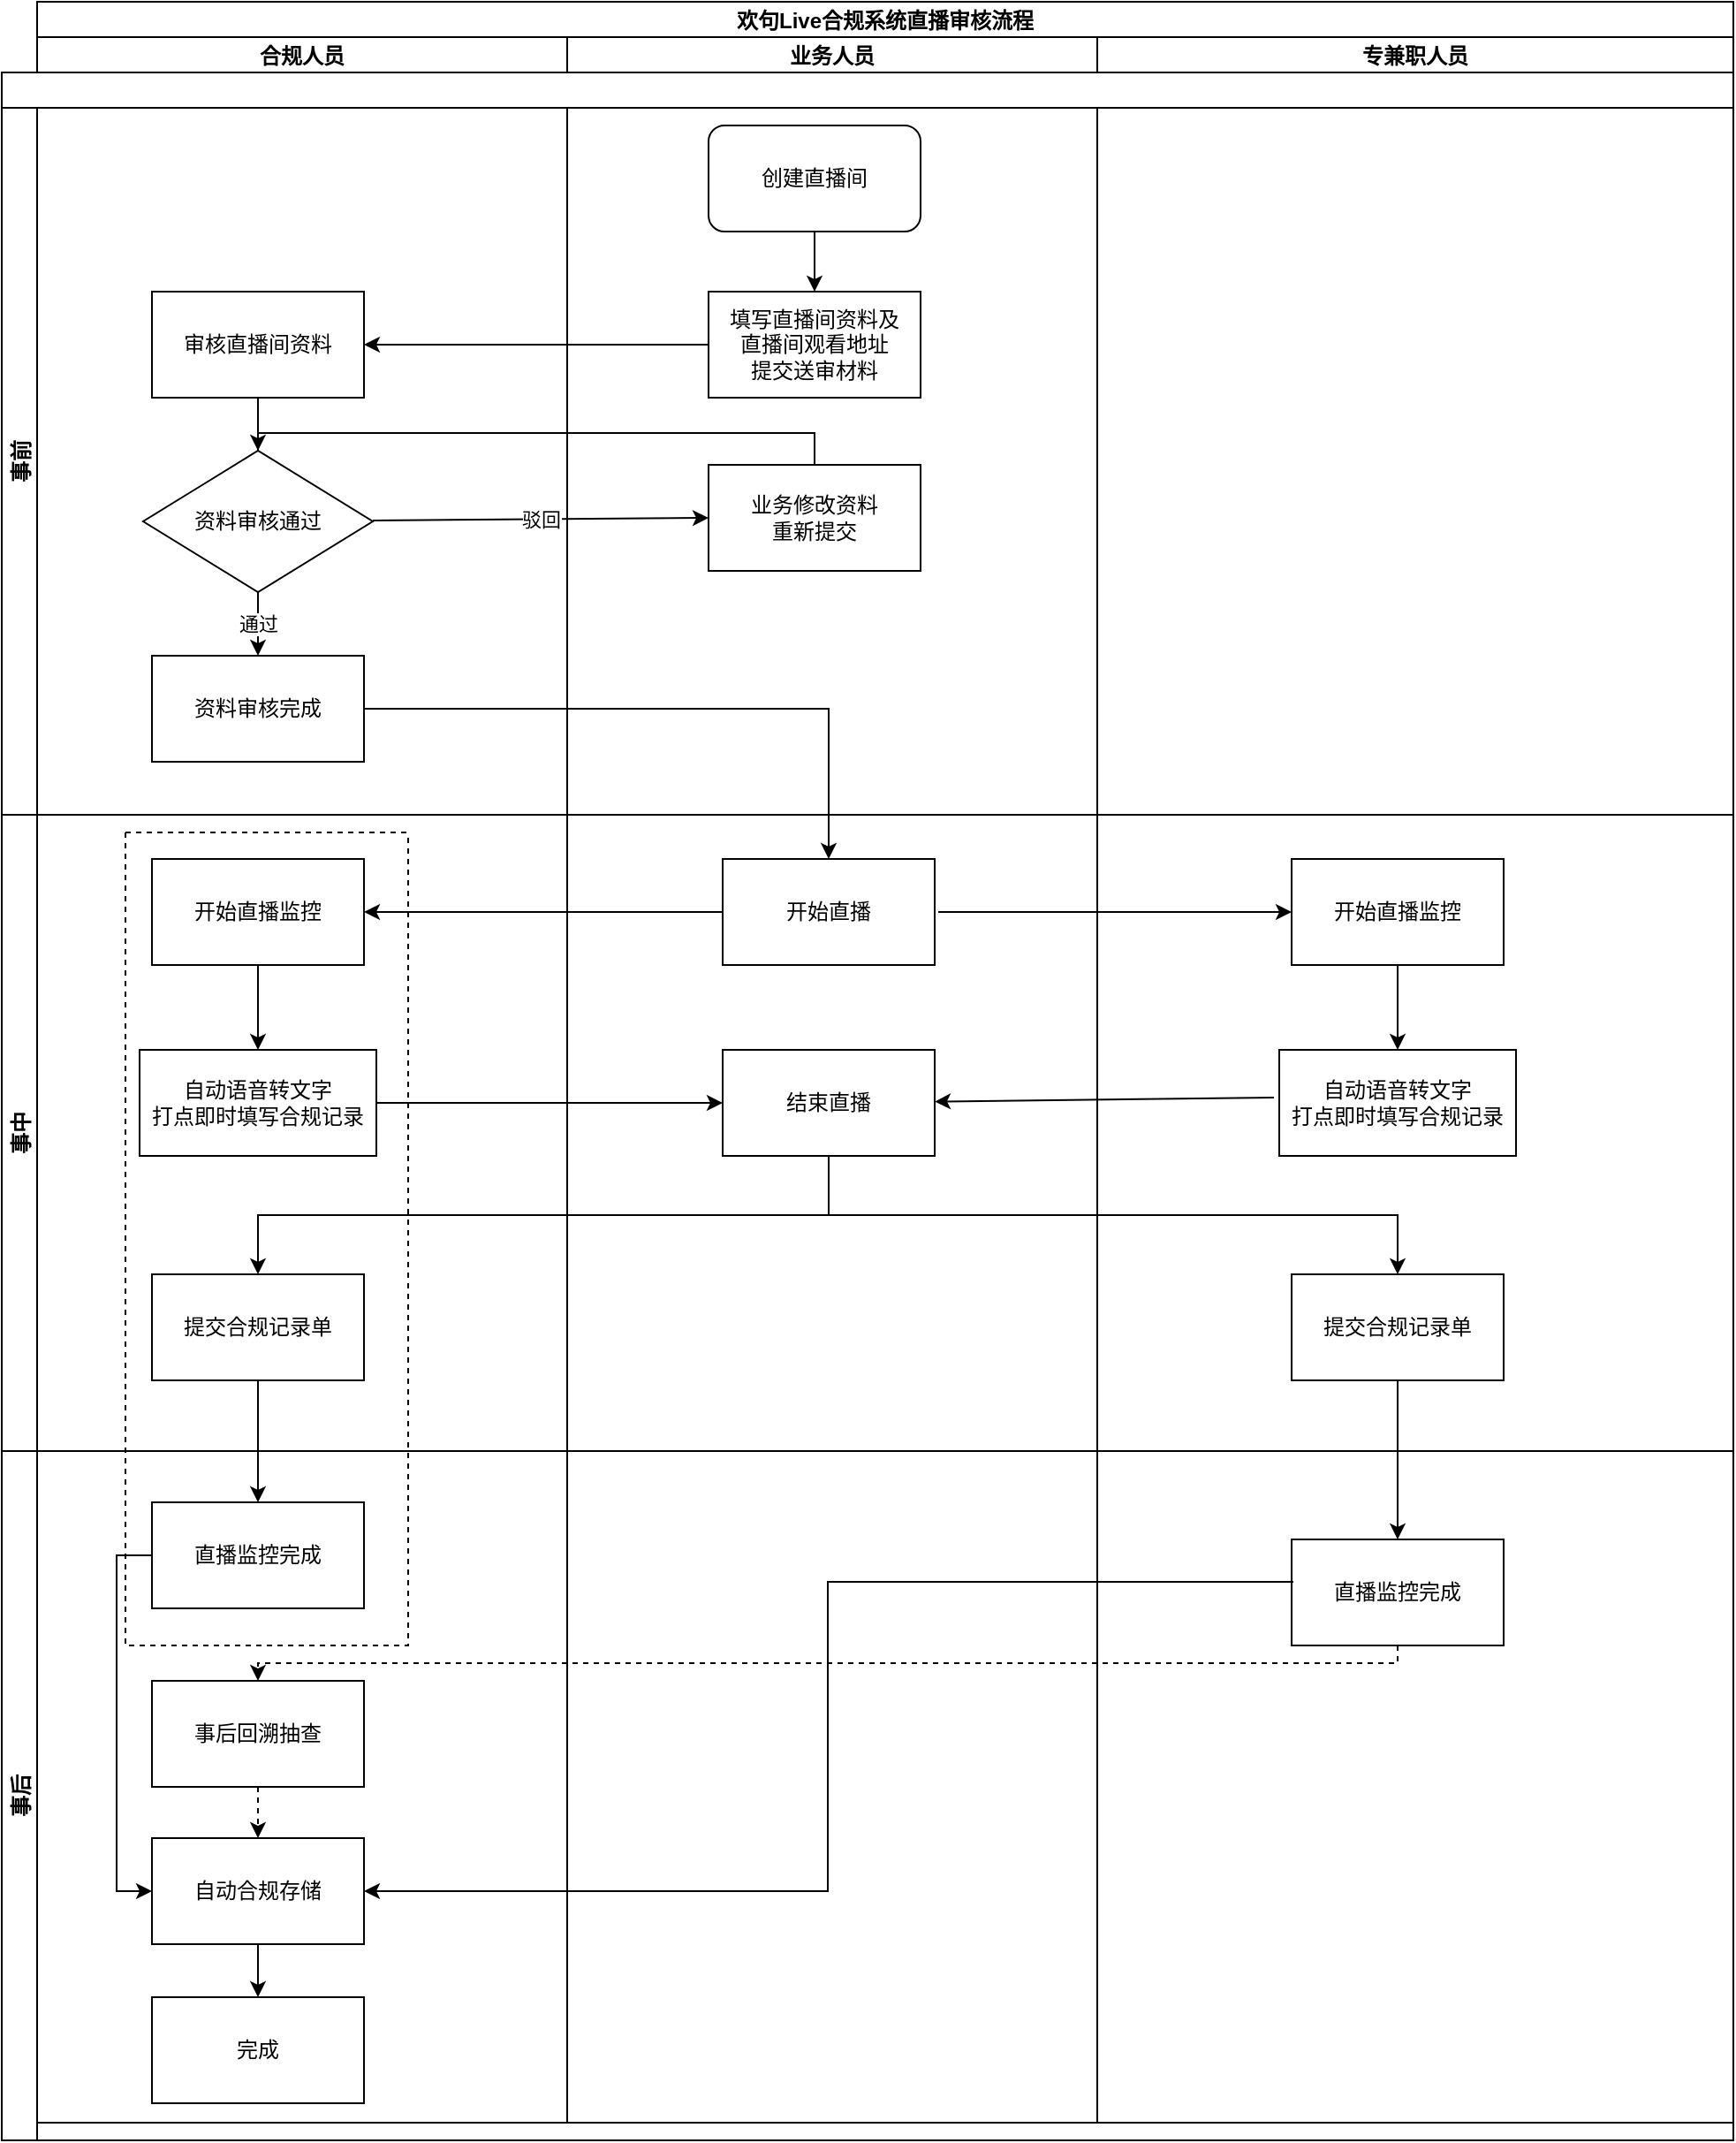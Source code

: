 <mxfile version="16.3.0" type="github">
  <diagram id="C5RBs43oDa-KdzZeNtuy" name="Page-1">
    <mxGraphModel dx="1422" dy="747" grid="1" gridSize="10" guides="1" tooltips="1" connect="1" arrows="1" fold="1" page="1" pageScale="1" pageWidth="827" pageHeight="1169" math="0" shadow="0">
      <root>
        <mxCell id="WIyWlLk6GJQsqaUBKTNV-0" />
        <mxCell id="WIyWlLk6GJQsqaUBKTNV-1" parent="WIyWlLk6GJQsqaUBKTNV-0" />
        <mxCell id="Dk4qvVHgBjQkyUk6zHHB-32" value="欢句Live合规系统直播审核流程" style="swimlane;childLayout=stackLayout;resizeParent=1;resizeParentMax=0;startSize=20;" vertex="1" parent="WIyWlLk6GJQsqaUBKTNV-1">
          <mxGeometry x="210" y="70" width="960" height="1200" as="geometry" />
        </mxCell>
        <mxCell id="Dk4qvVHgBjQkyUk6zHHB-33" value="合规人员" style="swimlane;startSize=20;" vertex="1" parent="Dk4qvVHgBjQkyUk6zHHB-32">
          <mxGeometry y="20" width="300" height="1180" as="geometry" />
        </mxCell>
        <mxCell id="Dk4qvVHgBjQkyUk6zHHB-90" value="直播监控完成" style="whiteSpace=wrap;html=1;rounded=1;arcSize=0;" vertex="1" parent="Dk4qvVHgBjQkyUk6zHHB-33">
          <mxGeometry x="65" y="829" width="120" height="60" as="geometry" />
        </mxCell>
        <mxCell id="Dk4qvVHgBjQkyUk6zHHB-34" value="业务人员" style="swimlane;startSize=20;" vertex="1" parent="Dk4qvVHgBjQkyUk6zHHB-32">
          <mxGeometry x="300" y="20" width="300" height="1180" as="geometry" />
        </mxCell>
        <mxCell id="Dk4qvVHgBjQkyUk6zHHB-35" value="专兼职人员" style="swimlane;startSize=20;" vertex="1" parent="Dk4qvVHgBjQkyUk6zHHB-32">
          <mxGeometry x="600" y="20" width="360" height="1180" as="geometry" />
        </mxCell>
        <mxCell id="Dk4qvVHgBjQkyUk6zHHB-40" value="" style="swimlane;childLayout=stackLayout;resizeParent=1;resizeParentMax=0;horizontal=1;startSize=20;horizontalStack=0;" vertex="1" parent="Dk4qvVHgBjQkyUk6zHHB-35">
          <mxGeometry x="-620" y="20" width="980" height="1170" as="geometry" />
        </mxCell>
        <mxCell id="Dk4qvVHgBjQkyUk6zHHB-41" value="事前" style="swimlane;startSize=20;horizontal=0;" vertex="1" parent="Dk4qvVHgBjQkyUk6zHHB-40">
          <mxGeometry y="20" width="980" height="400" as="geometry" />
        </mxCell>
        <mxCell id="Dk4qvVHgBjQkyUk6zHHB-54" style="edgeStyle=orthogonalEdgeStyle;rounded=0;orthogonalLoop=1;jettySize=auto;html=1;exitX=0.5;exitY=1;exitDx=0;exitDy=0;entryX=0.5;entryY=0;entryDx=0;entryDy=0;" edge="1" parent="Dk4qvVHgBjQkyUk6zHHB-41" source="Dk4qvVHgBjQkyUk6zHHB-47" target="Dk4qvVHgBjQkyUk6zHHB-48">
          <mxGeometry relative="1" as="geometry" />
        </mxCell>
        <mxCell id="Dk4qvVHgBjQkyUk6zHHB-47" value="创建直播间" style="rounded=1;whiteSpace=wrap;html=1;" vertex="1" parent="Dk4qvVHgBjQkyUk6zHHB-41">
          <mxGeometry x="400" y="10" width="120" height="60" as="geometry" />
        </mxCell>
        <mxCell id="Dk4qvVHgBjQkyUk6zHHB-48" value="填写直播间资料及&lt;br&gt;直播间观看地址&lt;br&gt;提交送审材料" style="whiteSpace=wrap;html=1;rounded=0;" vertex="1" parent="Dk4qvVHgBjQkyUk6zHHB-41">
          <mxGeometry x="400" y="104" width="120" height="60" as="geometry" />
        </mxCell>
        <mxCell id="Dk4qvVHgBjQkyUk6zHHB-49" value="审核直播间资料" style="whiteSpace=wrap;html=1;rounded=1;arcSize=0;" vertex="1" parent="Dk4qvVHgBjQkyUk6zHHB-41">
          <mxGeometry x="85" y="104" width="120" height="60" as="geometry" />
        </mxCell>
        <mxCell id="Dk4qvVHgBjQkyUk6zHHB-50" value="业务修改资料&lt;br&gt;重新提交" style="whiteSpace=wrap;html=1;rounded=1;arcSize=0;" vertex="1" parent="Dk4qvVHgBjQkyUk6zHHB-41">
          <mxGeometry x="400" y="202" width="120" height="60" as="geometry" />
        </mxCell>
        <mxCell id="Dk4qvVHgBjQkyUk6zHHB-55" value="资料审核通过" style="rhombus;whiteSpace=wrap;html=1;rounded=1;arcSize=0;" vertex="1" parent="Dk4qvVHgBjQkyUk6zHHB-41">
          <mxGeometry x="80" y="194" width="130" height="80" as="geometry" />
        </mxCell>
        <mxCell id="Dk4qvVHgBjQkyUk6zHHB-56" value="资料审核完成" style="whiteSpace=wrap;html=1;rounded=1;arcSize=0;" vertex="1" parent="Dk4qvVHgBjQkyUk6zHHB-41">
          <mxGeometry x="85" y="310" width="120" height="60" as="geometry" />
        </mxCell>
        <mxCell id="Dk4qvVHgBjQkyUk6zHHB-129" value="" style="endArrow=classic;html=1;rounded=0;exitX=0;exitY=0.5;exitDx=0;exitDy=0;entryX=1;entryY=0.5;entryDx=0;entryDy=0;" edge="1" parent="Dk4qvVHgBjQkyUk6zHHB-41" source="Dk4qvVHgBjQkyUk6zHHB-48" target="Dk4qvVHgBjQkyUk6zHHB-49">
          <mxGeometry width="50" height="50" relative="1" as="geometry">
            <mxPoint x="320" y="159" as="sourcePoint" />
            <mxPoint x="370" y="109" as="targetPoint" />
          </mxGeometry>
        </mxCell>
        <mxCell id="Dk4qvVHgBjQkyUk6zHHB-131" value="" style="endArrow=classic;html=1;rounded=0;exitX=0.5;exitY=1;exitDx=0;exitDy=0;entryX=0.5;entryY=0;entryDx=0;entryDy=0;" edge="1" parent="Dk4qvVHgBjQkyUk6zHHB-41" source="Dk4qvVHgBjQkyUk6zHHB-49" target="Dk4qvVHgBjQkyUk6zHHB-55">
          <mxGeometry width="50" height="50" relative="1" as="geometry">
            <mxPoint x="260" y="270" as="sourcePoint" />
            <mxPoint x="310" y="220" as="targetPoint" />
          </mxGeometry>
        </mxCell>
        <mxCell id="Dk4qvVHgBjQkyUk6zHHB-178" value="驳回" style="endArrow=classic;html=1;rounded=0;entryX=0;entryY=0.5;entryDx=0;entryDy=0;" edge="1" parent="Dk4qvVHgBjQkyUk6zHHB-41" target="Dk4qvVHgBjQkyUk6zHHB-50">
          <mxGeometry relative="1" as="geometry">
            <mxPoint x="210" y="233.5" as="sourcePoint" />
            <mxPoint x="370" y="233.5" as="targetPoint" />
          </mxGeometry>
        </mxCell>
        <mxCell id="Dk4qvVHgBjQkyUk6zHHB-179" value="驳回" style="edgeLabel;resizable=0;html=1;align=center;verticalAlign=middle;dashed=1;" connectable="0" vertex="1" parent="Dk4qvVHgBjQkyUk6zHHB-178">
          <mxGeometry relative="1" as="geometry" />
        </mxCell>
        <mxCell id="Dk4qvVHgBjQkyUk6zHHB-185" value="" style="endArrow=classic;html=1;rounded=0;entryX=0.5;entryY=0;entryDx=0;entryDy=0;exitX=0.5;exitY=1;exitDx=0;exitDy=0;" edge="1" parent="Dk4qvVHgBjQkyUk6zHHB-41" source="Dk4qvVHgBjQkyUk6zHHB-55" target="Dk4qvVHgBjQkyUk6zHHB-56">
          <mxGeometry relative="1" as="geometry">
            <mxPoint x="145" y="280" as="sourcePoint" />
            <mxPoint x="250" y="274" as="targetPoint" />
          </mxGeometry>
        </mxCell>
        <mxCell id="Dk4qvVHgBjQkyUk6zHHB-186" value="通过" style="edgeLabel;resizable=0;html=1;align=center;verticalAlign=middle;dashed=1;" connectable="0" vertex="1" parent="Dk4qvVHgBjQkyUk6zHHB-185">
          <mxGeometry relative="1" as="geometry" />
        </mxCell>
        <mxCell id="Dk4qvVHgBjQkyUk6zHHB-190" value="" style="endArrow=none;html=1;rounded=0;edgeStyle=orthogonalEdgeStyle;entryX=0.5;entryY=0;entryDx=0;entryDy=0;exitX=0.5;exitY=0;exitDx=0;exitDy=0;" edge="1" parent="Dk4qvVHgBjQkyUk6zHHB-41" source="Dk4qvVHgBjQkyUk6zHHB-55" target="Dk4qvVHgBjQkyUk6zHHB-50">
          <mxGeometry width="50" height="50" relative="1" as="geometry">
            <mxPoint x="150" y="190" as="sourcePoint" />
            <mxPoint x="450" y="260" as="targetPoint" />
          </mxGeometry>
        </mxCell>
        <mxCell id="Dk4qvVHgBjQkyUk6zHHB-42" value="事中" style="swimlane;startSize=20;horizontal=0;" vertex="1" parent="Dk4qvVHgBjQkyUk6zHHB-40">
          <mxGeometry y="420" width="980" height="360" as="geometry" />
        </mxCell>
        <mxCell id="Dk4qvVHgBjQkyUk6zHHB-57" value="开始直播" style="whiteSpace=wrap;html=1;rounded=1;arcSize=0;" vertex="1" parent="Dk4qvVHgBjQkyUk6zHHB-42">
          <mxGeometry x="408" y="25" width="120" height="60" as="geometry" />
        </mxCell>
        <mxCell id="Dk4qvVHgBjQkyUk6zHHB-58" value="开始直播监控" style="whiteSpace=wrap;html=1;rounded=1;arcSize=0;" vertex="1" parent="Dk4qvVHgBjQkyUk6zHHB-42">
          <mxGeometry x="730" y="25" width="120" height="60" as="geometry" />
        </mxCell>
        <mxCell id="Dk4qvVHgBjQkyUk6zHHB-60" value="自动语音转文字&lt;br&gt;打点即时填写合规记录" style="whiteSpace=wrap;html=1;rounded=1;arcSize=0;" vertex="1" parent="Dk4qvVHgBjQkyUk6zHHB-42">
          <mxGeometry x="723" y="133" width="134" height="60" as="geometry" />
        </mxCell>
        <mxCell id="Dk4qvVHgBjQkyUk6zHHB-81" value="结束直播" style="whiteSpace=wrap;html=1;rounded=1;arcSize=0;" vertex="1" parent="Dk4qvVHgBjQkyUk6zHHB-42">
          <mxGeometry x="408" y="133" width="120" height="60" as="geometry" />
        </mxCell>
        <mxCell id="Dk4qvVHgBjQkyUk6zHHB-82" value="提交合规记录单" style="whiteSpace=wrap;html=1;rounded=1;arcSize=0;" vertex="1" parent="Dk4qvVHgBjQkyUk6zHHB-42">
          <mxGeometry x="730" y="260" width="120" height="60" as="geometry" />
        </mxCell>
        <mxCell id="Dk4qvVHgBjQkyUk6zHHB-145" value="" style="endArrow=classic;html=1;rounded=0;entryX=1;entryY=0.5;entryDx=0;entryDy=0;" edge="1" parent="Dk4qvVHgBjQkyUk6zHHB-42" source="Dk4qvVHgBjQkyUk6zHHB-57" target="Dk4qvVHgBjQkyUk6zHHB-59">
          <mxGeometry width="50" height="50" relative="1" as="geometry">
            <mxPoint x="147.289" y="-425" as="sourcePoint" />
            <mxPoint x="527.289" y="585" as="targetPoint" />
          </mxGeometry>
        </mxCell>
        <mxCell id="Dk4qvVHgBjQkyUk6zHHB-146" value="" style="endArrow=classic;html=1;rounded=0;entryX=0;entryY=0.5;entryDx=0;entryDy=0;" edge="1" parent="Dk4qvVHgBjQkyUk6zHHB-42" target="Dk4qvVHgBjQkyUk6zHHB-58">
          <mxGeometry width="50" height="50" relative="1" as="geometry">
            <mxPoint x="530" y="55" as="sourcePoint" />
            <mxPoint x="570" y="50" as="targetPoint" />
          </mxGeometry>
        </mxCell>
        <mxCell id="Dk4qvVHgBjQkyUk6zHHB-148" value="" style="endArrow=classic;html=1;rounded=0;exitX=1;exitY=0.5;exitDx=0;exitDy=0;entryX=0;entryY=0.5;entryDx=0;entryDy=0;" edge="1" parent="Dk4qvVHgBjQkyUk6zHHB-42" source="Dk4qvVHgBjQkyUk6zHHB-80" target="Dk4qvVHgBjQkyUk6zHHB-81">
          <mxGeometry width="50" height="50" relative="1" as="geometry">
            <mxPoint x="220" y="220" as="sourcePoint" />
            <mxPoint x="270" y="170" as="targetPoint" />
          </mxGeometry>
        </mxCell>
        <mxCell id="Dk4qvVHgBjQkyUk6zHHB-151" value="" style="edgeStyle=elbowEdgeStyle;elbow=vertical;endArrow=classic;html=1;rounded=0;exitX=0.5;exitY=1;exitDx=0;exitDy=0;entryX=0.5;entryY=0;entryDx=0;entryDy=0;" edge="1" parent="Dk4qvVHgBjQkyUk6zHHB-42" source="Dk4qvVHgBjQkyUk6zHHB-81" target="Dk4qvVHgBjQkyUk6zHHB-83">
          <mxGeometry width="50" height="50" relative="1" as="geometry">
            <mxPoint x="370" y="270" as="sourcePoint" />
            <mxPoint x="420" y="220" as="targetPoint" />
          </mxGeometry>
        </mxCell>
        <mxCell id="Dk4qvVHgBjQkyUk6zHHB-152" value="" style="edgeStyle=elbowEdgeStyle;elbow=vertical;endArrow=classic;html=1;rounded=0;exitX=0.5;exitY=1;exitDx=0;exitDy=0;entryX=0.5;entryY=0;entryDx=0;entryDy=0;" edge="1" parent="Dk4qvVHgBjQkyUk6zHHB-42" source="Dk4qvVHgBjQkyUk6zHHB-81" target="Dk4qvVHgBjQkyUk6zHHB-82">
          <mxGeometry width="50" height="50" relative="1" as="geometry">
            <mxPoint x="500" y="280" as="sourcePoint" />
            <mxPoint x="550" y="230" as="targetPoint" />
          </mxGeometry>
        </mxCell>
        <mxCell id="Dk4qvVHgBjQkyUk6zHHB-59" value="开始直播监控" style="whiteSpace=wrap;html=1;rounded=1;arcSize=0;" vertex="1" parent="Dk4qvVHgBjQkyUk6zHHB-42">
          <mxGeometry x="85" y="25" width="120" height="60" as="geometry" />
        </mxCell>
        <mxCell id="Dk4qvVHgBjQkyUk6zHHB-83" value="提交合规记录单" style="whiteSpace=wrap;html=1;rounded=1;arcSize=0;" vertex="1" parent="Dk4qvVHgBjQkyUk6zHHB-42">
          <mxGeometry x="85" y="260" width="120" height="60" as="geometry" />
        </mxCell>
        <mxCell id="Dk4qvVHgBjQkyUk6zHHB-147" value="" style="endArrow=classic;html=1;rounded=0;entryX=0.5;entryY=0;entryDx=0;entryDy=0;exitX=0.5;exitY=1;exitDx=0;exitDy=0;" edge="1" parent="Dk4qvVHgBjQkyUk6zHHB-42" source="Dk4qvVHgBjQkyUk6zHHB-59" target="Dk4qvVHgBjQkyUk6zHHB-80">
          <mxGeometry width="50" height="50" relative="1" as="geometry">
            <mxPoint x="140" y="130" as="sourcePoint" />
            <mxPoint x="190" y="80" as="targetPoint" />
          </mxGeometry>
        </mxCell>
        <mxCell id="Dk4qvVHgBjQkyUk6zHHB-80" value="自动语音转文字&lt;br&gt;打点即时填写合规记录" style="whiteSpace=wrap;html=1;rounded=1;arcSize=0;" vertex="1" parent="Dk4qvVHgBjQkyUk6zHHB-42">
          <mxGeometry x="78" y="133" width="134" height="60" as="geometry" />
        </mxCell>
        <mxCell id="Dk4qvVHgBjQkyUk6zHHB-191" value="" style="endArrow=classic;html=1;rounded=0;exitX=0.5;exitY=1;exitDx=0;exitDy=0;" edge="1" parent="Dk4qvVHgBjQkyUk6zHHB-42" source="Dk4qvVHgBjQkyUk6zHHB-58" target="Dk4qvVHgBjQkyUk6zHHB-60">
          <mxGeometry width="50" height="50" relative="1" as="geometry">
            <mxPoint x="780" y="130" as="sourcePoint" />
            <mxPoint x="830" y="80" as="targetPoint" />
          </mxGeometry>
        </mxCell>
        <mxCell id="Dk4qvVHgBjQkyUk6zHHB-43" value="事后" style="swimlane;startSize=20;horizontal=0;" vertex="1" parent="Dk4qvVHgBjQkyUk6zHHB-40">
          <mxGeometry y="780" width="980" height="390" as="geometry" />
        </mxCell>
        <mxCell id="Dk4qvVHgBjQkyUk6zHHB-84" value="直播监控完成" style="whiteSpace=wrap;html=1;rounded=1;arcSize=0;" vertex="1" parent="Dk4qvVHgBjQkyUk6zHHB-43">
          <mxGeometry x="730" y="50" width="120" height="60" as="geometry" />
        </mxCell>
        <mxCell id="Dk4qvVHgBjQkyUk6zHHB-155" value="" style="edgeStyle=elbowEdgeStyle;elbow=vertical;endArrow=classic;html=1;rounded=0;entryX=0.5;entryY=0;entryDx=0;entryDy=0;dashed=1;" edge="1" parent="Dk4qvVHgBjQkyUk6zHHB-43" source="Dk4qvVHgBjQkyUk6zHHB-84" target="Dk4qvVHgBjQkyUk6zHHB-91">
          <mxGeometry width="50" height="50" relative="1" as="geometry">
            <mxPoint x="600" y="-720" as="sourcePoint" />
            <mxPoint x="370" y="480" as="targetPoint" />
          </mxGeometry>
        </mxCell>
        <mxCell id="Dk4qvVHgBjQkyUk6zHHB-169" style="edgeStyle=orthogonalEdgeStyle;rounded=0;orthogonalLoop=1;jettySize=auto;html=1;exitX=0.008;exitY=0.4;exitDx=0;exitDy=0;entryX=1;entryY=0.5;entryDx=0;entryDy=0;endArrow=classic;endFill=1;exitPerimeter=0;" edge="1" parent="Dk4qvVHgBjQkyUk6zHHB-43" source="Dk4qvVHgBjQkyUk6zHHB-84" target="Dk4qvVHgBjQkyUk6zHHB-92">
          <mxGeometry relative="1" as="geometry">
            <mxPoint x="740" y="80" as="sourcePoint" />
            <mxPoint x="1159" y="80" as="targetPoint" />
          </mxGeometry>
        </mxCell>
        <mxCell id="Dk4qvVHgBjQkyUk6zHHB-91" value="事后回溯抽查" style="whiteSpace=wrap;html=1;rounded=1;arcSize=0;" vertex="1" parent="Dk4qvVHgBjQkyUk6zHHB-43">
          <mxGeometry x="85" y="130" width="120" height="60" as="geometry" />
        </mxCell>
        <mxCell id="Dk4qvVHgBjQkyUk6zHHB-92" value="自动合规存储" style="whiteSpace=wrap;html=1;rounded=1;arcSize=0;" vertex="1" parent="Dk4qvVHgBjQkyUk6zHHB-43">
          <mxGeometry x="85" y="219" width="120" height="60" as="geometry" />
        </mxCell>
        <mxCell id="Dk4qvVHgBjQkyUk6zHHB-88" value="完成" style="whiteSpace=wrap;html=1;rounded=1;arcSize=0;flipV=1;flipH=1;" vertex="1" parent="Dk4qvVHgBjQkyUk6zHHB-43">
          <mxGeometry x="85" y="309" width="120" height="60" as="geometry" />
        </mxCell>
        <mxCell id="Dk4qvVHgBjQkyUk6zHHB-170" value="" style="endArrow=classic;html=1;rounded=0;exitX=0.5;exitY=1;exitDx=0;exitDy=0;entryX=0.5;entryY=0;entryDx=0;entryDy=0;dashed=1;" edge="1" parent="Dk4qvVHgBjQkyUk6zHHB-43" source="Dk4qvVHgBjQkyUk6zHHB-91" target="Dk4qvVHgBjQkyUk6zHHB-92">
          <mxGeometry width="50" height="50" relative="1" as="geometry">
            <mxPoint x="140" y="230" as="sourcePoint" />
            <mxPoint x="190" y="180" as="targetPoint" />
          </mxGeometry>
        </mxCell>
        <mxCell id="Dk4qvVHgBjQkyUk6zHHB-171" value="" style="endArrow=classic;html=1;rounded=0;exitX=0.5;exitY=1;exitDx=0;exitDy=0;" edge="1" parent="Dk4qvVHgBjQkyUk6zHHB-43" source="Dk4qvVHgBjQkyUk6zHHB-92" target="Dk4qvVHgBjQkyUk6zHHB-88">
          <mxGeometry width="50" height="50" relative="1" as="geometry">
            <mxPoint x="150" y="330" as="sourcePoint" />
            <mxPoint x="200" y="280" as="targetPoint" />
          </mxGeometry>
        </mxCell>
        <mxCell id="Dk4qvVHgBjQkyUk6zHHB-144" style="edgeStyle=orthogonalEdgeStyle;rounded=0;orthogonalLoop=1;jettySize=auto;html=1;exitX=1;exitY=0.5;exitDx=0;exitDy=0;entryX=0.5;entryY=0;entryDx=0;entryDy=0;" edge="1" parent="Dk4qvVHgBjQkyUk6zHHB-40" source="Dk4qvVHgBjQkyUk6zHHB-56" target="Dk4qvVHgBjQkyUk6zHHB-57">
          <mxGeometry relative="1" as="geometry" />
        </mxCell>
        <mxCell id="Dk4qvVHgBjQkyUk6zHHB-153" value="" style="endArrow=classic;html=1;rounded=0;exitX=0.5;exitY=1;exitDx=0;exitDy=0;" edge="1" parent="Dk4qvVHgBjQkyUk6zHHB-40" source="Dk4qvVHgBjQkyUk6zHHB-82" target="Dk4qvVHgBjQkyUk6zHHB-84">
          <mxGeometry width="50" height="50" relative="1" as="geometry">
            <mxPoint x="790" y="790" as="sourcePoint" />
            <mxPoint x="840" y="740" as="targetPoint" />
          </mxGeometry>
        </mxCell>
        <mxCell id="Dk4qvVHgBjQkyUk6zHHB-154" value="" style="endArrow=classic;html=1;rounded=0;exitX=0.5;exitY=1;exitDx=0;exitDy=0;entryX=0.5;entryY=0;entryDx=0;entryDy=0;" edge="1" parent="Dk4qvVHgBjQkyUk6zHHB-32" source="Dk4qvVHgBjQkyUk6zHHB-83" target="Dk4qvVHgBjQkyUk6zHHB-90">
          <mxGeometry width="50" height="50" relative="1" as="geometry">
            <mxPoint x="120" y="830" as="sourcePoint" />
            <mxPoint x="170" y="780" as="targetPoint" />
          </mxGeometry>
        </mxCell>
        <mxCell id="Dk4qvVHgBjQkyUk6zHHB-168" style="edgeStyle=orthogonalEdgeStyle;rounded=0;orthogonalLoop=1;jettySize=auto;html=1;exitX=0;exitY=0.5;exitDx=0;exitDy=0;entryX=0;entryY=0.5;entryDx=0;entryDy=0;endArrow=classic;endFill=1;" edge="1" parent="Dk4qvVHgBjQkyUk6zHHB-32" source="Dk4qvVHgBjQkyUk6zHHB-90" target="Dk4qvVHgBjQkyUk6zHHB-92">
          <mxGeometry relative="1" as="geometry">
            <mxPoint x="390" y="1050" as="sourcePoint" />
            <mxPoint x="809" y="1050" as="targetPoint" />
          </mxGeometry>
        </mxCell>
        <mxCell id="Dk4qvVHgBjQkyUk6zHHB-149" value="" style="endArrow=classic;html=1;rounded=0;" edge="1" parent="WIyWlLk6GJQsqaUBKTNV-1" target="Dk4qvVHgBjQkyUk6zHHB-81">
          <mxGeometry width="50" height="50" relative="1" as="geometry">
            <mxPoint x="910" y="690" as="sourcePoint" />
            <mxPoint x="610" y="750" as="targetPoint" />
          </mxGeometry>
        </mxCell>
        <mxCell id="Dk4qvVHgBjQkyUk6zHHB-177" value="" style="swimlane;startSize=0;dashed=1;" vertex="1" parent="WIyWlLk6GJQsqaUBKTNV-1">
          <mxGeometry x="260" y="540" width="160" height="460" as="geometry" />
        </mxCell>
      </root>
    </mxGraphModel>
  </diagram>
</mxfile>
